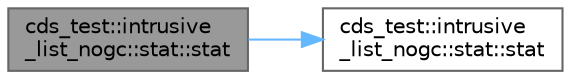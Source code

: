 digraph "cds_test::intrusive_list_nogc::stat::stat"
{
 // LATEX_PDF_SIZE
  bgcolor="transparent";
  edge [fontname=Helvetica,fontsize=10,labelfontname=Helvetica,labelfontsize=10];
  node [fontname=Helvetica,fontsize=10,shape=box,height=0.2,width=0.4];
  rankdir="LR";
  Node1 [id="Node000001",label="cds_test::intrusive\l_list_nogc::stat::stat",height=0.2,width=0.4,color="gray40", fillcolor="grey60", style="filled", fontcolor="black",tooltip=" "];
  Node1 -> Node2 [id="edge1_Node000001_Node000002",color="steelblue1",style="solid",tooltip=" "];
  Node2 [id="Node000002",label="cds_test::intrusive\l_list_nogc::stat::stat",height=0.2,width=0.4,color="grey40", fillcolor="white", style="filled",URL="$structcds__test_1_1intrusive__list__nogc_1_1stat.html#a7827e27a5cc50976d3031577e1d2752b",tooltip=" "];
}
